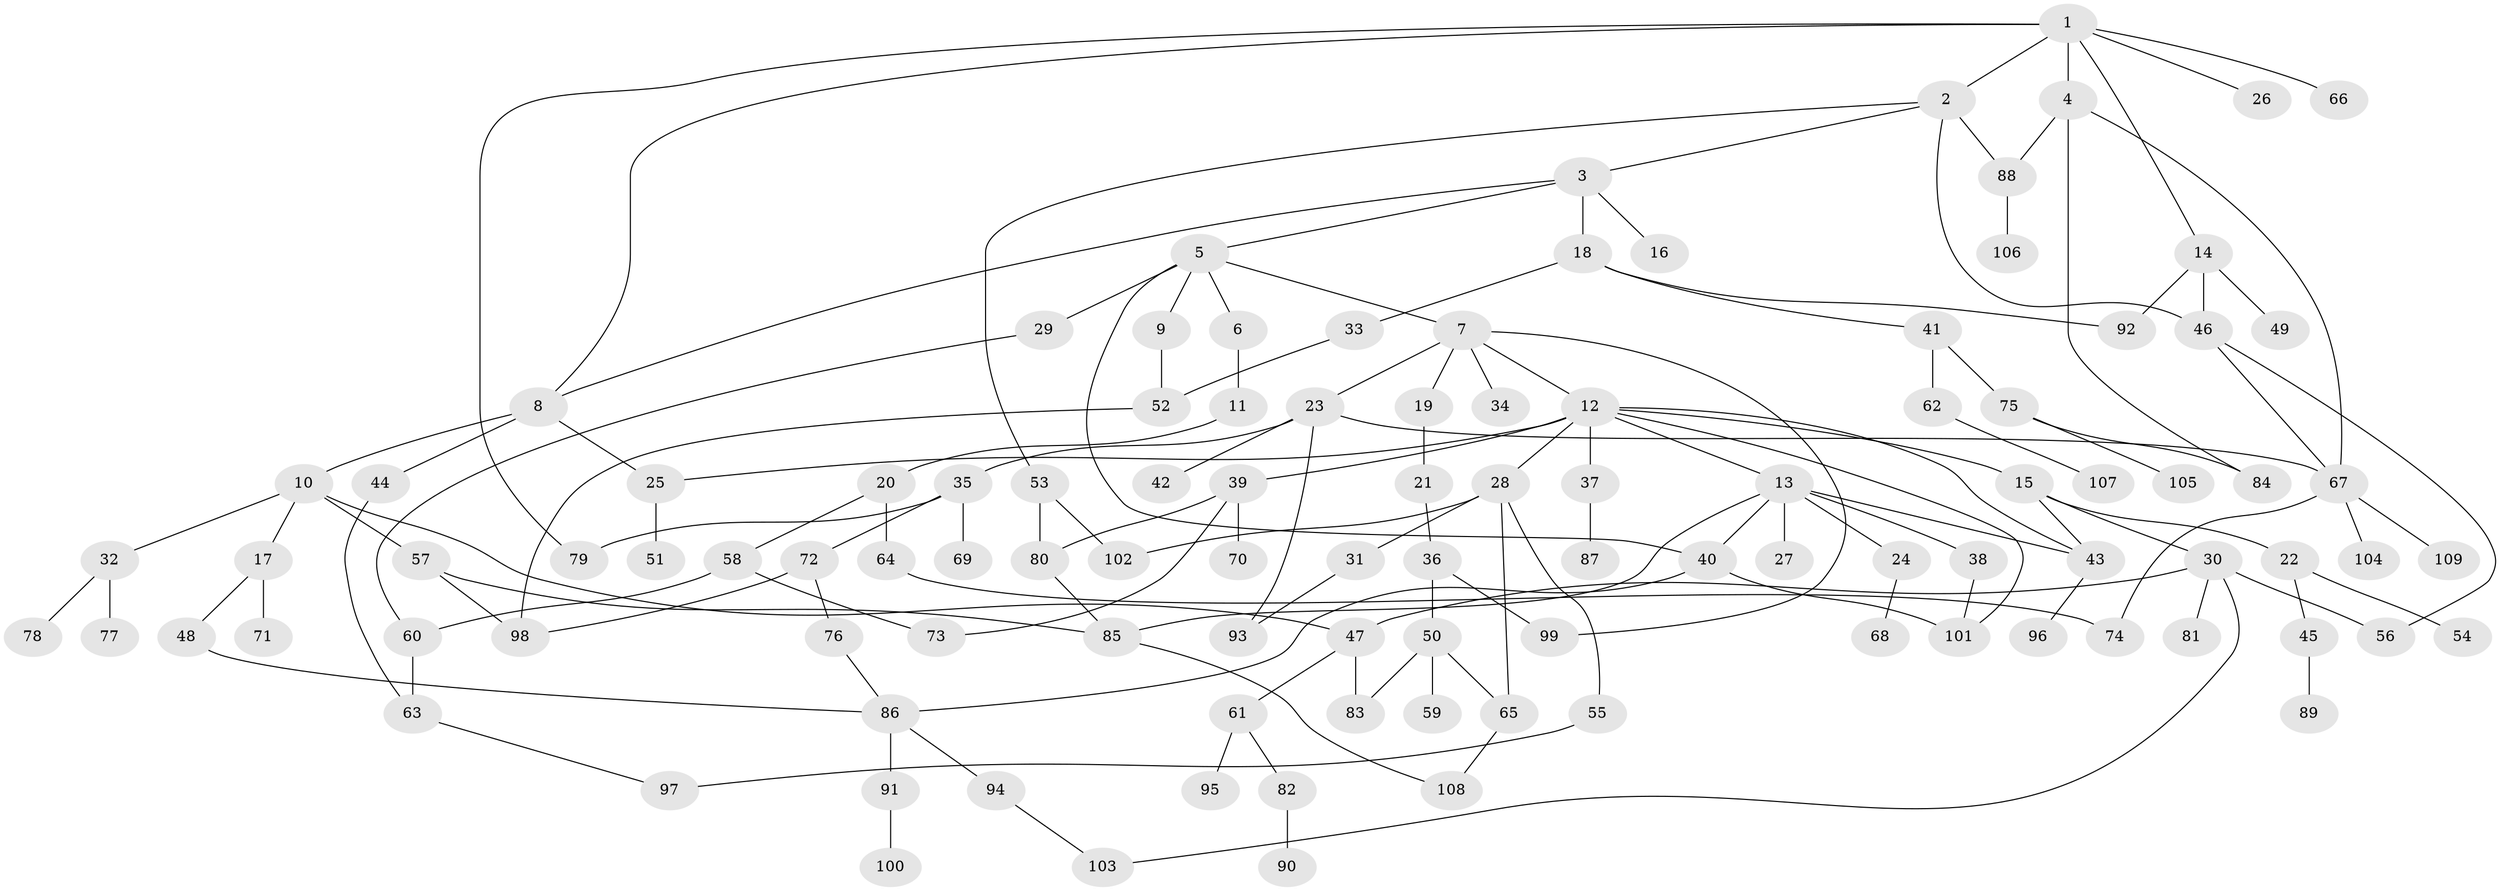 // coarse degree distribution, {7: 0.039473684210526314, 6: 0.02631578947368421, 4: 0.11842105263157894, 8: 0.02631578947368421, 2: 0.21052631578947367, 5: 0.07894736842105263, 3: 0.17105263157894737, 10: 0.013157894736842105, 1: 0.3157894736842105}
// Generated by graph-tools (version 1.1) at 2025/41/03/06/25 10:41:28]
// undirected, 109 vertices, 144 edges
graph export_dot {
graph [start="1"]
  node [color=gray90,style=filled];
  1;
  2;
  3;
  4;
  5;
  6;
  7;
  8;
  9;
  10;
  11;
  12;
  13;
  14;
  15;
  16;
  17;
  18;
  19;
  20;
  21;
  22;
  23;
  24;
  25;
  26;
  27;
  28;
  29;
  30;
  31;
  32;
  33;
  34;
  35;
  36;
  37;
  38;
  39;
  40;
  41;
  42;
  43;
  44;
  45;
  46;
  47;
  48;
  49;
  50;
  51;
  52;
  53;
  54;
  55;
  56;
  57;
  58;
  59;
  60;
  61;
  62;
  63;
  64;
  65;
  66;
  67;
  68;
  69;
  70;
  71;
  72;
  73;
  74;
  75;
  76;
  77;
  78;
  79;
  80;
  81;
  82;
  83;
  84;
  85;
  86;
  87;
  88;
  89;
  90;
  91;
  92;
  93;
  94;
  95;
  96;
  97;
  98;
  99;
  100;
  101;
  102;
  103;
  104;
  105;
  106;
  107;
  108;
  109;
  1 -- 2;
  1 -- 4;
  1 -- 8;
  1 -- 14;
  1 -- 26;
  1 -- 66;
  1 -- 79;
  2 -- 3;
  2 -- 53;
  2 -- 88;
  2 -- 46;
  3 -- 5;
  3 -- 16;
  3 -- 18;
  3 -- 8;
  4 -- 84;
  4 -- 67;
  4 -- 88;
  5 -- 6;
  5 -- 7;
  5 -- 9;
  5 -- 29;
  5 -- 40;
  6 -- 11;
  7 -- 12;
  7 -- 19;
  7 -- 23;
  7 -- 34;
  7 -- 99;
  8 -- 10;
  8 -- 44;
  8 -- 25;
  9 -- 52;
  10 -- 17;
  10 -- 32;
  10 -- 57;
  10 -- 47;
  11 -- 20;
  12 -- 13;
  12 -- 15;
  12 -- 25;
  12 -- 28;
  12 -- 37;
  12 -- 39;
  12 -- 43;
  12 -- 101;
  13 -- 24;
  13 -- 27;
  13 -- 38;
  13 -- 40;
  13 -- 85;
  13 -- 43;
  14 -- 46;
  14 -- 49;
  14 -- 92;
  15 -- 22;
  15 -- 30;
  15 -- 43;
  17 -- 48;
  17 -- 71;
  18 -- 33;
  18 -- 41;
  18 -- 92;
  19 -- 21;
  20 -- 58;
  20 -- 64;
  21 -- 36;
  22 -- 45;
  22 -- 54;
  23 -- 35;
  23 -- 42;
  23 -- 93;
  23 -- 67;
  24 -- 68;
  25 -- 51;
  28 -- 31;
  28 -- 55;
  28 -- 102;
  28 -- 65;
  29 -- 60;
  30 -- 47;
  30 -- 81;
  30 -- 103;
  30 -- 56;
  31 -- 93;
  32 -- 77;
  32 -- 78;
  33 -- 52;
  35 -- 69;
  35 -- 72;
  35 -- 79;
  36 -- 50;
  36 -- 99;
  37 -- 87;
  38 -- 101;
  39 -- 70;
  39 -- 73;
  39 -- 80;
  40 -- 86;
  40 -- 101;
  41 -- 62;
  41 -- 75;
  43 -- 96;
  44 -- 63;
  45 -- 89;
  46 -- 56;
  46 -- 67;
  47 -- 61;
  47 -- 83;
  48 -- 86;
  50 -- 59;
  50 -- 65;
  50 -- 83;
  52 -- 98;
  53 -- 102;
  53 -- 80;
  55 -- 97;
  57 -- 85;
  57 -- 98;
  58 -- 60;
  58 -- 73;
  60 -- 63;
  61 -- 82;
  61 -- 95;
  62 -- 107;
  63 -- 97;
  64 -- 74;
  65 -- 108;
  67 -- 104;
  67 -- 109;
  67 -- 74;
  72 -- 76;
  72 -- 98;
  75 -- 105;
  75 -- 84;
  76 -- 86;
  80 -- 85;
  82 -- 90;
  85 -- 108;
  86 -- 91;
  86 -- 94;
  88 -- 106;
  91 -- 100;
  94 -- 103;
}
